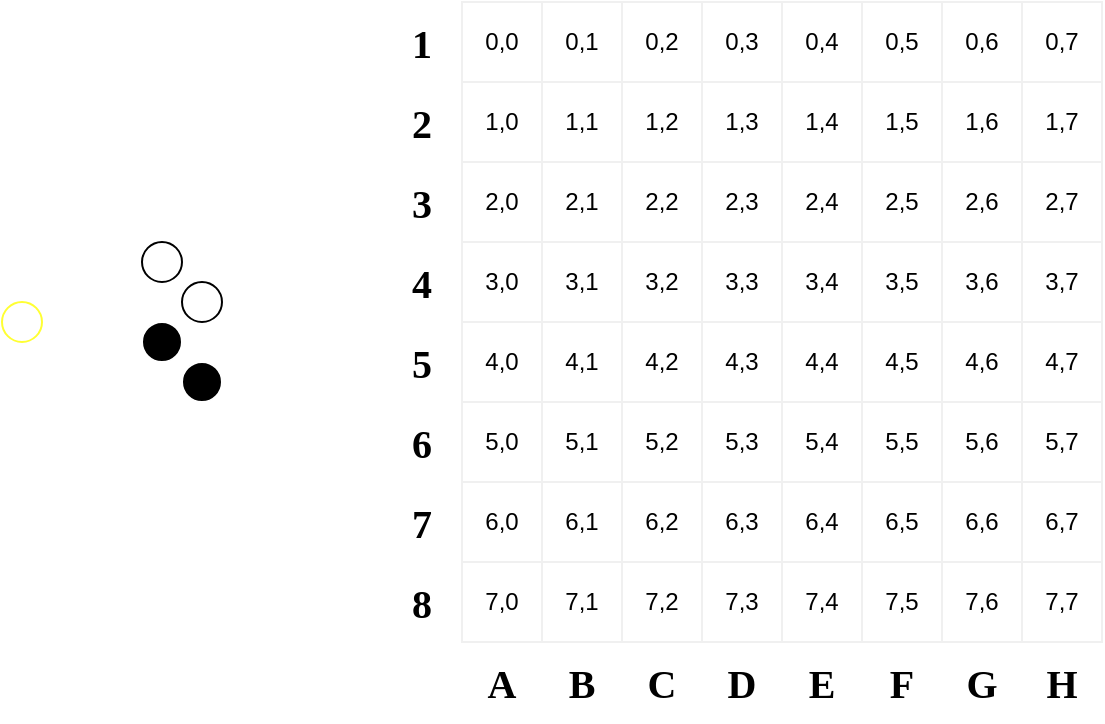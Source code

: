 <mxfile version="14.5.1" type="device"><diagram id="wHiF8AaVu5MVFsBUkrjZ" name="Page-1"><mxGraphModel dx="2385" dy="-515" grid="1" gridSize="10" guides="1" tooltips="1" connect="1" arrows="1" fold="1" page="0" pageScale="1" pageWidth="850" pageHeight="1100" math="0" shadow="0"><root><mxCell id="0"/><mxCell id="1" parent="0"/><mxCell id="rAm6RTbw8UoEOCCI1vid-1" value="" style="group;recursiveResize=0;dropTarget=0;" vertex="1" connectable="0" parent="1"><mxGeometry x="-760.0" y="1200" width="360" height="360" as="geometry"/></mxCell><mxCell id="rAm6RTbw8UoEOCCI1vid-2" value="0,0" style="rounded=0;whiteSpace=wrap;html=1;fillColor=none;strokeColor=#F0F0F0;editable=1;expand=0;resizable=0;movable=1;rotatable=0;cloneable=0;deletable=0;recursiveResize=0;allowArrows=0;connectable=0;" vertex="1" parent="rAm6RTbw8UoEOCCI1vid-1"><mxGeometry x="40" width="40" height="40" as="geometry"/></mxCell><mxCell id="rAm6RTbw8UoEOCCI1vid-3" value="0,1" style="rounded=0;whiteSpace=wrap;html=1;fillColor=none;strokeColor=#F0F0F0;editable=1;expand=0;resizable=0;allowArrows=0;rotatable=0;connectable=0;" vertex="1" parent="rAm6RTbw8UoEOCCI1vid-1"><mxGeometry x="80" width="40" height="40" as="geometry"/></mxCell><mxCell id="rAm6RTbw8UoEOCCI1vid-4" value="0,2" style="rounded=0;whiteSpace=wrap;html=1;fillColor=none;strokeColor=#F0F0F0;editable=1;expand=0;resizable=0;allowArrows=0;rotatable=0;connectable=0;" vertex="1" parent="rAm6RTbw8UoEOCCI1vid-1"><mxGeometry x="120" width="40" height="40" as="geometry"/></mxCell><mxCell id="rAm6RTbw8UoEOCCI1vid-5" value="0,3" style="rounded=0;whiteSpace=wrap;html=1;fillColor=none;strokeColor=#F0F0F0;editable=1;expand=0;resizable=0;allowArrows=0;rotatable=0;connectable=0;" vertex="1" parent="rAm6RTbw8UoEOCCI1vid-1"><mxGeometry x="160" width="40" height="40" as="geometry"/></mxCell><mxCell id="rAm6RTbw8UoEOCCI1vid-6" value="0,4" style="rounded=0;whiteSpace=wrap;html=1;fillColor=none;strokeColor=#F0F0F0;editable=1;expand=0;resizable=0;allowArrows=0;rotatable=0;connectable=0;" vertex="1" parent="rAm6RTbw8UoEOCCI1vid-1"><mxGeometry x="200" width="40" height="40" as="geometry"/></mxCell><mxCell id="rAm6RTbw8UoEOCCI1vid-7" value="0,5" style="rounded=0;whiteSpace=wrap;html=1;fillColor=none;strokeColor=#F0F0F0;editable=1;expand=0;resizable=0;allowArrows=0;rotatable=0;connectable=0;" vertex="1" parent="rAm6RTbw8UoEOCCI1vid-1"><mxGeometry x="240" width="40" height="40" as="geometry"/></mxCell><mxCell id="rAm6RTbw8UoEOCCI1vid-8" value="0,6" style="rounded=0;whiteSpace=wrap;html=1;fillColor=none;strokeColor=#F0F0F0;editable=1;expand=0;resizable=0;allowArrows=0;rotatable=0;connectable=0;" vertex="1" parent="rAm6RTbw8UoEOCCI1vid-1"><mxGeometry x="280" width="40" height="40" as="geometry"/></mxCell><mxCell id="rAm6RTbw8UoEOCCI1vid-9" value="0,7" style="rounded=0;whiteSpace=wrap;html=1;fillColor=none;strokeColor=#F0F0F0;editable=1;expand=0;resizable=0;allowArrows=0;rotatable=0;connectable=0;" vertex="1" parent="rAm6RTbw8UoEOCCI1vid-1"><mxGeometry x="320" width="40" height="40" as="geometry"/></mxCell><mxCell id="rAm6RTbw8UoEOCCI1vid-10" value="1,0" style="rounded=0;whiteSpace=wrap;html=1;fillColor=none;strokeColor=#F0F0F0;editable=1;expand=0;resizable=0;allowArrows=0;rotatable=0;connectable=0;" vertex="1" parent="rAm6RTbw8UoEOCCI1vid-1"><mxGeometry x="40" y="40" width="40" height="40" as="geometry"/></mxCell><mxCell id="rAm6RTbw8UoEOCCI1vid-11" value="1,1" style="rounded=0;whiteSpace=wrap;html=1;fillColor=none;strokeColor=#F0F0F0;editable=1;expand=0;resizable=0;allowArrows=0;rotatable=0;connectable=0;" vertex="1" parent="rAm6RTbw8UoEOCCI1vid-1"><mxGeometry x="80" y="40" width="40" height="40" as="geometry"/></mxCell><mxCell id="rAm6RTbw8UoEOCCI1vid-12" value="1,2" style="rounded=0;whiteSpace=wrap;html=1;fillColor=none;strokeColor=#F0F0F0;editable=1;expand=0;resizable=0;allowArrows=0;rotatable=0;connectable=0;" vertex="1" parent="rAm6RTbw8UoEOCCI1vid-1"><mxGeometry x="120" y="40" width="40" height="40" as="geometry"/></mxCell><mxCell id="rAm6RTbw8UoEOCCI1vid-13" value="1,3" style="rounded=0;whiteSpace=wrap;html=1;fillColor=none;strokeColor=#F0F0F0;editable=1;expand=0;resizable=0;allowArrows=0;rotatable=0;connectable=0;" vertex="1" parent="rAm6RTbw8UoEOCCI1vid-1"><mxGeometry x="160" y="40" width="40" height="40" as="geometry"/></mxCell><mxCell id="rAm6RTbw8UoEOCCI1vid-14" value="1,4" style="rounded=0;whiteSpace=wrap;html=1;fillColor=none;strokeColor=#F0F0F0;editable=1;expand=0;resizable=0;allowArrows=0;rotatable=0;connectable=0;" vertex="1" parent="rAm6RTbw8UoEOCCI1vid-1"><mxGeometry x="200" y="40" width="40" height="40" as="geometry"/></mxCell><mxCell id="rAm6RTbw8UoEOCCI1vid-15" value="1,5" style="rounded=0;whiteSpace=wrap;html=1;fillColor=none;strokeColor=#F0F0F0;editable=1;expand=0;resizable=0;allowArrows=0;rotatable=0;connectable=0;" vertex="1" parent="rAm6RTbw8UoEOCCI1vid-1"><mxGeometry x="240" y="40" width="40" height="40" as="geometry"/></mxCell><mxCell id="rAm6RTbw8UoEOCCI1vid-16" value="1,6" style="rounded=0;whiteSpace=wrap;html=1;fillColor=none;strokeColor=#F0F0F0;editable=1;expand=0;resizable=0;allowArrows=0;rotatable=0;connectable=0;" vertex="1" parent="rAm6RTbw8UoEOCCI1vid-1"><mxGeometry x="280" y="40" width="40" height="40" as="geometry"/></mxCell><mxCell id="rAm6RTbw8UoEOCCI1vid-17" value="1,7" style="rounded=0;whiteSpace=wrap;html=1;fillColor=none;strokeColor=#F0F0F0;editable=1;expand=0;resizable=0;allowArrows=0;rotatable=0;connectable=0;" vertex="1" parent="rAm6RTbw8UoEOCCI1vid-1"><mxGeometry x="320" y="40" width="40" height="40" as="geometry"/></mxCell><mxCell id="rAm6RTbw8UoEOCCI1vid-18" value="2,0" style="rounded=0;whiteSpace=wrap;html=1;fillColor=none;strokeColor=#F0F0F0;editable=1;expand=0;resizable=0;allowArrows=0;rotatable=0;connectable=0;" vertex="1" parent="rAm6RTbw8UoEOCCI1vid-1"><mxGeometry x="40" y="80" width="40" height="40" as="geometry"/></mxCell><mxCell id="rAm6RTbw8UoEOCCI1vid-19" value="2,1" style="rounded=0;whiteSpace=wrap;html=1;fillColor=none;strokeColor=#F0F0F0;editable=1;expand=0;resizable=0;allowArrows=0;rotatable=0;connectable=0;" vertex="1" parent="rAm6RTbw8UoEOCCI1vid-1"><mxGeometry x="80" y="80" width="40" height="40" as="geometry"/></mxCell><mxCell id="rAm6RTbw8UoEOCCI1vid-20" value="2,2" style="rounded=0;whiteSpace=wrap;html=1;fillColor=none;strokeColor=#F0F0F0;editable=1;expand=0;resizable=0;allowArrows=0;rotatable=0;connectable=0;" vertex="1" parent="rAm6RTbw8UoEOCCI1vid-1"><mxGeometry x="120" y="80" width="40" height="40" as="geometry"/></mxCell><mxCell id="rAm6RTbw8UoEOCCI1vid-21" value="2,3" style="rounded=0;whiteSpace=wrap;html=1;fillColor=none;strokeColor=#F0F0F0;editable=1;expand=0;resizable=0;allowArrows=0;rotatable=0;connectable=0;" vertex="1" parent="rAm6RTbw8UoEOCCI1vid-1"><mxGeometry x="160" y="80" width="40" height="40" as="geometry"/></mxCell><mxCell id="rAm6RTbw8UoEOCCI1vid-22" value="2,4" style="rounded=0;whiteSpace=wrap;html=1;fillColor=none;strokeColor=#F0F0F0;editable=1;expand=0;resizable=0;allowArrows=0;rotatable=0;connectable=0;" vertex="1" parent="rAm6RTbw8UoEOCCI1vid-1"><mxGeometry x="200" y="80" width="40" height="40" as="geometry"/></mxCell><mxCell id="rAm6RTbw8UoEOCCI1vid-23" value="2,5" style="rounded=0;whiteSpace=wrap;html=1;fillColor=none;strokeColor=#F0F0F0;editable=1;expand=0;resizable=0;allowArrows=0;rotatable=0;connectable=0;" vertex="1" parent="rAm6RTbw8UoEOCCI1vid-1"><mxGeometry x="240" y="80" width="40" height="40" as="geometry"/></mxCell><mxCell id="rAm6RTbw8UoEOCCI1vid-24" value="2,6" style="rounded=0;whiteSpace=wrap;html=1;fillColor=none;strokeColor=#F0F0F0;editable=1;expand=0;resizable=0;allowArrows=0;rotatable=0;connectable=0;" vertex="1" parent="rAm6RTbw8UoEOCCI1vid-1"><mxGeometry x="280" y="80" width="40" height="40" as="geometry"/></mxCell><mxCell id="rAm6RTbw8UoEOCCI1vid-25" value="2,7" style="rounded=0;whiteSpace=wrap;html=1;fillColor=none;strokeColor=#F0F0F0;editable=1;expand=0;resizable=0;allowArrows=0;rotatable=0;connectable=0;" vertex="1" parent="rAm6RTbw8UoEOCCI1vid-1"><mxGeometry x="320" y="80" width="40" height="40" as="geometry"/></mxCell><mxCell id="rAm6RTbw8UoEOCCI1vid-26" value="3,0" style="rounded=0;whiteSpace=wrap;html=1;fillColor=none;strokeColor=#F0F0F0;editable=1;expand=0;resizable=0;allowArrows=0;rotatable=0;connectable=0;" vertex="1" parent="rAm6RTbw8UoEOCCI1vid-1"><mxGeometry x="40" y="120" width="40" height="40" as="geometry"/></mxCell><mxCell id="rAm6RTbw8UoEOCCI1vid-27" value="3,1" style="rounded=0;whiteSpace=wrap;html=1;fillColor=none;strokeColor=#F0F0F0;editable=1;expand=0;resizable=0;allowArrows=0;rotatable=0;connectable=0;" vertex="1" parent="rAm6RTbw8UoEOCCI1vid-1"><mxGeometry x="80" y="120" width="40" height="40" as="geometry"/></mxCell><mxCell id="rAm6RTbw8UoEOCCI1vid-28" value="3,2" style="rounded=0;whiteSpace=wrap;html=1;fillColor=none;strokeColor=#F0F0F0;editable=1;expand=0;resizable=0;allowArrows=0;rotatable=0;connectable=0;" vertex="1" parent="rAm6RTbw8UoEOCCI1vid-1"><mxGeometry x="120" y="120" width="40" height="40" as="geometry"/></mxCell><mxCell id="rAm6RTbw8UoEOCCI1vid-29" value="3,3" style="rounded=0;whiteSpace=wrap;html=1;fillColor=none;strokeColor=#F0F0F0;editable=1;expand=0;resizable=0;allowArrows=0;rotatable=0;connectable=0;" vertex="1" parent="rAm6RTbw8UoEOCCI1vid-1"><mxGeometry x="160" y="120" width="40" height="40" as="geometry"/></mxCell><mxCell id="rAm6RTbw8UoEOCCI1vid-30" value="3,4" style="rounded=0;whiteSpace=wrap;html=1;fillColor=none;strokeColor=#F0F0F0;editable=1;expand=0;resizable=0;allowArrows=0;rotatable=0;connectable=0;" vertex="1" parent="rAm6RTbw8UoEOCCI1vid-1"><mxGeometry x="200" y="120" width="40" height="40" as="geometry"/></mxCell><mxCell id="rAm6RTbw8UoEOCCI1vid-31" value="3,5" style="rounded=0;whiteSpace=wrap;html=1;fillColor=none;strokeColor=#F0F0F0;editable=1;expand=0;resizable=0;allowArrows=0;rotatable=0;connectable=0;" vertex="1" parent="rAm6RTbw8UoEOCCI1vid-1"><mxGeometry x="240" y="120" width="40" height="40" as="geometry"/></mxCell><mxCell id="rAm6RTbw8UoEOCCI1vid-32" value="3,6" style="rounded=0;whiteSpace=wrap;html=1;fillColor=none;strokeColor=#F0F0F0;editable=1;expand=0;resizable=0;allowArrows=0;rotatable=0;connectable=0;" vertex="1" parent="rAm6RTbw8UoEOCCI1vid-1"><mxGeometry x="280" y="120" width="40" height="40" as="geometry"/></mxCell><mxCell id="rAm6RTbw8UoEOCCI1vid-33" value="3,7" style="rounded=0;whiteSpace=wrap;html=1;fillColor=none;strokeColor=#F0F0F0;editable=1;expand=0;resizable=0;allowArrows=0;rotatable=0;connectable=0;" vertex="1" parent="rAm6RTbw8UoEOCCI1vid-1"><mxGeometry x="320" y="120" width="40" height="40" as="geometry"/></mxCell><mxCell id="rAm6RTbw8UoEOCCI1vid-34" value="4,0" style="rounded=0;whiteSpace=wrap;html=1;fillColor=none;strokeColor=#F0F0F0;editable=1;expand=0;resizable=0;allowArrows=0;rotatable=0;connectable=0;" vertex="1" parent="rAm6RTbw8UoEOCCI1vid-1"><mxGeometry x="40" y="160" width="40" height="40" as="geometry"/></mxCell><mxCell id="rAm6RTbw8UoEOCCI1vid-35" value="4,1" style="rounded=0;whiteSpace=wrap;html=1;fillColor=none;strokeColor=#F0F0F0;editable=1;expand=0;resizable=0;allowArrows=0;rotatable=0;connectable=0;" vertex="1" parent="rAm6RTbw8UoEOCCI1vid-1"><mxGeometry x="80" y="160" width="40" height="40" as="geometry"/></mxCell><mxCell id="rAm6RTbw8UoEOCCI1vid-36" value="4,2" style="rounded=0;whiteSpace=wrap;html=1;fillColor=none;strokeColor=#F0F0F0;editable=1;expand=0;resizable=0;allowArrows=0;rotatable=0;connectable=0;" vertex="1" parent="rAm6RTbw8UoEOCCI1vid-1"><mxGeometry x="120" y="160" width="40" height="40" as="geometry"/></mxCell><mxCell id="rAm6RTbw8UoEOCCI1vid-37" value="4,3" style="rounded=0;whiteSpace=wrap;html=1;fillColor=none;strokeColor=#F0F0F0;editable=1;expand=0;resizable=0;allowArrows=0;rotatable=0;connectable=0;" vertex="1" parent="rAm6RTbw8UoEOCCI1vid-1"><mxGeometry x="160" y="160" width="40" height="40" as="geometry"/></mxCell><mxCell id="rAm6RTbw8UoEOCCI1vid-38" value="4,4" style="rounded=0;whiteSpace=wrap;html=1;fillColor=none;strokeColor=#F0F0F0;editable=1;expand=0;resizable=0;allowArrows=0;rotatable=0;connectable=0;" vertex="1" parent="rAm6RTbw8UoEOCCI1vid-1"><mxGeometry x="200" y="160" width="40" height="40" as="geometry"/></mxCell><mxCell id="rAm6RTbw8UoEOCCI1vid-39" value="4,5" style="rounded=0;whiteSpace=wrap;html=1;fillColor=none;strokeColor=#F0F0F0;editable=1;expand=0;resizable=0;allowArrows=0;rotatable=0;connectable=0;" vertex="1" parent="rAm6RTbw8UoEOCCI1vid-1"><mxGeometry x="240" y="160" width="40" height="40" as="geometry"/></mxCell><mxCell id="rAm6RTbw8UoEOCCI1vid-40" value="4,6" style="rounded=0;whiteSpace=wrap;html=1;fillColor=none;strokeColor=#F0F0F0;editable=1;expand=0;resizable=0;allowArrows=0;rotatable=0;connectable=0;" vertex="1" parent="rAm6RTbw8UoEOCCI1vid-1"><mxGeometry x="280" y="160" width="40" height="40" as="geometry"/></mxCell><mxCell id="rAm6RTbw8UoEOCCI1vid-41" value="4,7" style="rounded=0;whiteSpace=wrap;html=1;fillColor=none;strokeColor=#F0F0F0;editable=1;expand=0;resizable=0;allowArrows=0;rotatable=0;connectable=0;" vertex="1" parent="rAm6RTbw8UoEOCCI1vid-1"><mxGeometry x="320" y="160" width="40" height="40" as="geometry"/></mxCell><mxCell id="rAm6RTbw8UoEOCCI1vid-42" value="5,0" style="rounded=0;whiteSpace=wrap;html=1;fillColor=none;strokeColor=#F0F0F0;editable=1;expand=0;resizable=0;allowArrows=0;rotatable=0;connectable=0;" vertex="1" parent="rAm6RTbw8UoEOCCI1vid-1"><mxGeometry x="40" y="200" width="40" height="40" as="geometry"/></mxCell><mxCell id="rAm6RTbw8UoEOCCI1vid-43" value="5,1" style="rounded=0;whiteSpace=wrap;html=1;fillColor=none;strokeColor=#F0F0F0;editable=1;expand=0;resizable=0;allowArrows=0;rotatable=0;connectable=0;" vertex="1" parent="rAm6RTbw8UoEOCCI1vid-1"><mxGeometry x="80" y="200" width="40" height="40" as="geometry"/></mxCell><mxCell id="rAm6RTbw8UoEOCCI1vid-44" value="5,2" style="rounded=0;whiteSpace=wrap;html=1;fillColor=none;strokeColor=#F0F0F0;editable=1;expand=0;resizable=0;allowArrows=0;rotatable=0;connectable=0;" vertex="1" parent="rAm6RTbw8UoEOCCI1vid-1"><mxGeometry x="120" y="200" width="40" height="40" as="geometry"/></mxCell><mxCell id="rAm6RTbw8UoEOCCI1vid-45" value="5,3" style="rounded=0;whiteSpace=wrap;html=1;fillColor=none;strokeColor=#F0F0F0;editable=1;expand=0;resizable=0;allowArrows=0;rotatable=0;connectable=0;" vertex="1" parent="rAm6RTbw8UoEOCCI1vid-1"><mxGeometry x="160" y="200" width="40" height="40" as="geometry"/></mxCell><mxCell id="rAm6RTbw8UoEOCCI1vid-46" value="5,4" style="rounded=0;whiteSpace=wrap;html=1;fillColor=none;strokeColor=#F0F0F0;editable=1;expand=0;resizable=0;allowArrows=0;rotatable=0;connectable=0;" vertex="1" parent="rAm6RTbw8UoEOCCI1vid-1"><mxGeometry x="200" y="200" width="40" height="40" as="geometry"/></mxCell><mxCell id="rAm6RTbw8UoEOCCI1vid-47" value="5,5" style="rounded=0;whiteSpace=wrap;html=1;fillColor=none;strokeColor=#F0F0F0;editable=1;expand=0;resizable=0;allowArrows=0;rotatable=0;connectable=0;" vertex="1" parent="rAm6RTbw8UoEOCCI1vid-1"><mxGeometry x="240" y="200" width="40" height="40" as="geometry"/></mxCell><mxCell id="rAm6RTbw8UoEOCCI1vid-48" value="5,6" style="rounded=0;whiteSpace=wrap;html=1;fillColor=none;strokeColor=#F0F0F0;editable=1;expand=0;resizable=0;allowArrows=0;rotatable=0;connectable=0;" vertex="1" parent="rAm6RTbw8UoEOCCI1vid-1"><mxGeometry x="280" y="200" width="40" height="40" as="geometry"/></mxCell><mxCell id="rAm6RTbw8UoEOCCI1vid-49" value="5,7" style="rounded=0;whiteSpace=wrap;html=1;fillColor=none;strokeColor=#F0F0F0;editable=1;expand=0;resizable=0;allowArrows=0;rotatable=0;connectable=0;" vertex="1" parent="rAm6RTbw8UoEOCCI1vid-1"><mxGeometry x="320" y="200" width="40" height="40" as="geometry"/></mxCell><mxCell id="rAm6RTbw8UoEOCCI1vid-50" value="6,0" style="rounded=0;whiteSpace=wrap;html=1;fillColor=none;strokeColor=#F0F0F0;editable=1;expand=0;resizable=0;allowArrows=0;rotatable=0;connectable=0;" vertex="1" parent="rAm6RTbw8UoEOCCI1vid-1"><mxGeometry x="40" y="240" width="40" height="40" as="geometry"/></mxCell><mxCell id="rAm6RTbw8UoEOCCI1vid-51" value="6,1" style="rounded=0;whiteSpace=wrap;html=1;fillColor=none;strokeColor=#F0F0F0;editable=1;expand=0;resizable=0;allowArrows=0;rotatable=0;connectable=0;" vertex="1" parent="rAm6RTbw8UoEOCCI1vid-1"><mxGeometry x="80" y="240" width="40" height="40" as="geometry"/></mxCell><mxCell id="rAm6RTbw8UoEOCCI1vid-52" value="6,2" style="rounded=0;whiteSpace=wrap;html=1;fillColor=none;strokeColor=#F0F0F0;editable=1;expand=0;resizable=0;allowArrows=0;rotatable=0;connectable=0;" vertex="1" parent="rAm6RTbw8UoEOCCI1vid-1"><mxGeometry x="120" y="240" width="40" height="40" as="geometry"/></mxCell><mxCell id="rAm6RTbw8UoEOCCI1vid-53" value="6,3" style="rounded=0;whiteSpace=wrap;html=1;fillColor=none;strokeColor=#F0F0F0;editable=1;expand=0;resizable=0;allowArrows=0;rotatable=0;connectable=0;" vertex="1" parent="rAm6RTbw8UoEOCCI1vid-1"><mxGeometry x="160" y="240" width="40" height="40" as="geometry"/></mxCell><mxCell id="rAm6RTbw8UoEOCCI1vid-54" value="6,4" style="rounded=0;whiteSpace=wrap;html=1;fillColor=none;strokeColor=#F0F0F0;editable=1;expand=0;resizable=0;allowArrows=0;rotatable=0;connectable=0;" vertex="1" parent="rAm6RTbw8UoEOCCI1vid-1"><mxGeometry x="200" y="240" width="40" height="40" as="geometry"/></mxCell><mxCell id="rAm6RTbw8UoEOCCI1vid-55" value="6,5" style="rounded=0;whiteSpace=wrap;html=1;fillColor=none;strokeColor=#F0F0F0;editable=1;expand=0;resizable=0;allowArrows=0;rotatable=0;connectable=0;" vertex="1" parent="rAm6RTbw8UoEOCCI1vid-1"><mxGeometry x="240" y="240" width="40" height="40" as="geometry"/></mxCell><mxCell id="rAm6RTbw8UoEOCCI1vid-56" value="6,6" style="rounded=0;whiteSpace=wrap;html=1;fillColor=none;strokeColor=#F0F0F0;editable=1;expand=0;resizable=0;allowArrows=0;rotatable=0;connectable=0;" vertex="1" parent="rAm6RTbw8UoEOCCI1vid-1"><mxGeometry x="280" y="240" width="40" height="40" as="geometry"/></mxCell><mxCell id="rAm6RTbw8UoEOCCI1vid-57" value="6,7" style="rounded=0;whiteSpace=wrap;html=1;fillColor=none;strokeColor=#F0F0F0;editable=1;expand=0;resizable=0;allowArrows=0;rotatable=0;connectable=0;" vertex="1" parent="rAm6RTbw8UoEOCCI1vid-1"><mxGeometry x="320" y="240" width="40" height="40" as="geometry"/></mxCell><mxCell id="rAm6RTbw8UoEOCCI1vid-58" value="7,0" style="rounded=0;whiteSpace=wrap;html=1;fillColor=none;strokeColor=#F0F0F0;editable=1;expand=0;resizable=0;allowArrows=0;rotatable=0;connectable=0;" vertex="1" parent="rAm6RTbw8UoEOCCI1vid-1"><mxGeometry x="40" y="280" width="40" height="40" as="geometry"/></mxCell><mxCell id="rAm6RTbw8UoEOCCI1vid-59" value="7,1" style="rounded=0;whiteSpace=wrap;html=1;fillColor=none;strokeColor=#F0F0F0;editable=1;expand=0;resizable=0;allowArrows=0;rotatable=0;connectable=0;" vertex="1" parent="rAm6RTbw8UoEOCCI1vid-1"><mxGeometry x="80" y="280" width="40" height="40" as="geometry"/></mxCell><mxCell id="rAm6RTbw8UoEOCCI1vid-60" value="7,2" style="rounded=0;whiteSpace=wrap;html=1;fillColor=none;strokeColor=#F0F0F0;editable=1;expand=0;resizable=0;allowArrows=0;rotatable=0;connectable=0;" vertex="1" parent="rAm6RTbw8UoEOCCI1vid-1"><mxGeometry x="120" y="280" width="40" height="40" as="geometry"/></mxCell><mxCell id="rAm6RTbw8UoEOCCI1vid-61" value="7,3" style="rounded=0;whiteSpace=wrap;html=1;fillColor=none;strokeColor=#F0F0F0;editable=1;expand=0;resizable=0;allowArrows=0;rotatable=0;connectable=0;" vertex="1" parent="rAm6RTbw8UoEOCCI1vid-1"><mxGeometry x="160" y="280" width="40" height="40" as="geometry"/></mxCell><mxCell id="rAm6RTbw8UoEOCCI1vid-62" value="7,4" style="rounded=0;whiteSpace=wrap;html=1;fillColor=none;strokeColor=#F0F0F0;editable=1;expand=0;resizable=0;allowArrows=0;rotatable=0;connectable=0;" vertex="1" parent="rAm6RTbw8UoEOCCI1vid-1"><mxGeometry x="200" y="280" width="40" height="40" as="geometry"/></mxCell><mxCell id="rAm6RTbw8UoEOCCI1vid-63" value="7,5" style="rounded=0;whiteSpace=wrap;html=1;fillColor=none;strokeColor=#F0F0F0;editable=1;expand=0;resizable=0;allowArrows=0;rotatable=0;connectable=0;" vertex="1" parent="rAm6RTbw8UoEOCCI1vid-1"><mxGeometry x="240" y="280" width="40" height="40" as="geometry"/></mxCell><mxCell id="rAm6RTbw8UoEOCCI1vid-64" value="7,6" style="rounded=0;whiteSpace=wrap;html=1;fillColor=none;strokeColor=#F0F0F0;editable=1;expand=0;resizable=0;allowArrows=0;rotatable=0;connectable=0;" vertex="1" parent="rAm6RTbw8UoEOCCI1vid-1"><mxGeometry x="280" y="280" width="40" height="40" as="geometry"/></mxCell><mxCell id="rAm6RTbw8UoEOCCI1vid-65" value="7,7" style="rounded=0;whiteSpace=wrap;html=1;fillColor=none;strokeColor=#F0F0F0;editable=1;expand=0;resizable=0;allowArrows=0;rotatable=0;connectable=0;" vertex="1" parent="rAm6RTbw8UoEOCCI1vid-1"><mxGeometry x="320" y="280" width="40" height="40" as="geometry"/></mxCell><mxCell id="rAm6RTbw8UoEOCCI1vid-66" value="1" style="text;html=1;strokeColor=none;fillColor=none;align=center;verticalAlign=middle;whiteSpace=wrap;rounded=0;fontStyle=1;fontFamily=Lucida Console;fontSize=20;allowArrows=0;connectable=0;recursiveResize=0;expand=0;resizable=0;rotatable=0;" vertex="1" parent="rAm6RTbw8UoEOCCI1vid-1"><mxGeometry width="40" height="40" as="geometry"/></mxCell><mxCell id="rAm6RTbw8UoEOCCI1vid-67" value="2" style="text;html=1;strokeColor=none;fillColor=none;align=center;verticalAlign=middle;whiteSpace=wrap;rounded=0;fontStyle=1;fontFamily=Lucida Console;fontSize=20;allowArrows=0;connectable=0;recursiveResize=0;expand=0;resizable=0;rotatable=0;" vertex="1" parent="rAm6RTbw8UoEOCCI1vid-1"><mxGeometry y="40" width="40" height="40" as="geometry"/></mxCell><mxCell id="rAm6RTbw8UoEOCCI1vid-68" value="3" style="text;html=1;strokeColor=none;fillColor=none;align=center;verticalAlign=middle;whiteSpace=wrap;rounded=0;fontStyle=1;fontFamily=Lucida Console;fontSize=20;allowArrows=0;connectable=0;recursiveResize=0;expand=0;resizable=0;rotatable=0;" vertex="1" parent="rAm6RTbw8UoEOCCI1vid-1"><mxGeometry y="80" width="40" height="40" as="geometry"/></mxCell><mxCell id="rAm6RTbw8UoEOCCI1vid-69" value="4" style="text;html=1;strokeColor=none;fillColor=none;align=center;verticalAlign=middle;whiteSpace=wrap;rounded=0;fontStyle=1;fontFamily=Lucida Console;fontSize=20;allowArrows=0;connectable=0;recursiveResize=0;expand=0;resizable=0;rotatable=0;" vertex="1" parent="rAm6RTbw8UoEOCCI1vid-1"><mxGeometry y="120" width="40" height="40" as="geometry"/></mxCell><mxCell id="rAm6RTbw8UoEOCCI1vid-70" value="5" style="text;html=1;strokeColor=none;fillColor=none;align=center;verticalAlign=middle;whiteSpace=wrap;rounded=0;fontStyle=1;fontFamily=Lucida Console;fontSize=20;allowArrows=0;connectable=0;recursiveResize=0;expand=0;resizable=0;rotatable=0;" vertex="1" parent="rAm6RTbw8UoEOCCI1vid-1"><mxGeometry y="160" width="40" height="40" as="geometry"/></mxCell><mxCell id="rAm6RTbw8UoEOCCI1vid-71" value="6" style="text;html=1;strokeColor=none;fillColor=none;align=center;verticalAlign=middle;whiteSpace=wrap;rounded=0;fontStyle=1;fontFamily=Lucida Console;fontSize=20;allowArrows=0;connectable=0;recursiveResize=0;expand=0;resizable=0;rotatable=0;" vertex="1" parent="rAm6RTbw8UoEOCCI1vid-1"><mxGeometry y="200" width="40" height="40" as="geometry"/></mxCell><mxCell id="rAm6RTbw8UoEOCCI1vid-72" value="7" style="text;html=1;strokeColor=none;fillColor=none;align=center;verticalAlign=middle;whiteSpace=wrap;rounded=0;fontStyle=1;fontFamily=Lucida Console;fontSize=20;allowArrows=0;connectable=0;recursiveResize=0;expand=0;resizable=0;rotatable=0;" vertex="1" parent="rAm6RTbw8UoEOCCI1vid-1"><mxGeometry y="240" width="40" height="40" as="geometry"/></mxCell><mxCell id="rAm6RTbw8UoEOCCI1vid-73" value="8" style="text;html=1;strokeColor=none;fillColor=none;align=center;verticalAlign=middle;whiteSpace=wrap;rounded=0;fontStyle=1;fontFamily=Lucida Console;fontSize=20;allowArrows=0;connectable=0;recursiveResize=0;expand=0;resizable=0;rotatable=0;" vertex="1" parent="rAm6RTbw8UoEOCCI1vid-1"><mxGeometry y="280" width="40" height="40" as="geometry"/></mxCell><mxCell id="rAm6RTbw8UoEOCCI1vid-74" value="A" style="text;html=1;strokeColor=none;fillColor=none;align=center;verticalAlign=middle;whiteSpace=wrap;rounded=0;fontStyle=1;fontFamily=Lucida Console;fontSize=20;allowArrows=0;connectable=0;recursiveResize=0;expand=0;resizable=0;rotatable=0;" vertex="1" parent="rAm6RTbw8UoEOCCI1vid-1"><mxGeometry x="40" y="320" width="40" height="40" as="geometry"/></mxCell><mxCell id="rAm6RTbw8UoEOCCI1vid-75" value="B" style="text;html=1;strokeColor=none;fillColor=none;align=center;verticalAlign=middle;whiteSpace=wrap;rounded=0;fontStyle=1;fontFamily=Lucida Console;fontSize=20;allowArrows=0;connectable=0;recursiveResize=0;expand=0;resizable=0;rotatable=0;" vertex="1" parent="rAm6RTbw8UoEOCCI1vid-1"><mxGeometry x="80" y="320" width="40" height="40" as="geometry"/></mxCell><mxCell id="rAm6RTbw8UoEOCCI1vid-76" value="C" style="text;html=1;strokeColor=none;fillColor=none;align=center;verticalAlign=middle;whiteSpace=wrap;rounded=0;fontStyle=1;fontFamily=Lucida Console;fontSize=20;allowArrows=0;connectable=0;recursiveResize=0;expand=0;resizable=0;rotatable=0;" vertex="1" parent="rAm6RTbw8UoEOCCI1vid-1"><mxGeometry x="120" y="320" width="40" height="40" as="geometry"/></mxCell><mxCell id="rAm6RTbw8UoEOCCI1vid-77" value="D" style="text;html=1;strokeColor=none;fillColor=none;align=center;verticalAlign=middle;whiteSpace=wrap;rounded=0;fontStyle=1;fontFamily=Lucida Console;fontSize=20;allowArrows=0;connectable=0;recursiveResize=0;expand=0;resizable=0;rotatable=0;" vertex="1" parent="rAm6RTbw8UoEOCCI1vid-1"><mxGeometry x="160" y="320" width="40" height="40" as="geometry"/></mxCell><mxCell id="rAm6RTbw8UoEOCCI1vid-78" value="E" style="text;html=1;strokeColor=none;fillColor=none;align=center;verticalAlign=middle;whiteSpace=wrap;rounded=0;fontStyle=1;fontFamily=Lucida Console;fontSize=20;allowArrows=0;connectable=0;recursiveResize=0;expand=0;resizable=0;rotatable=0;" vertex="1" parent="rAm6RTbw8UoEOCCI1vid-1"><mxGeometry x="200" y="320" width="40" height="40" as="geometry"/></mxCell><mxCell id="rAm6RTbw8UoEOCCI1vid-79" value="F" style="text;html=1;strokeColor=none;fillColor=none;align=center;verticalAlign=middle;whiteSpace=wrap;rounded=0;fontStyle=1;fontFamily=Lucida Console;fontSize=20;allowArrows=0;connectable=0;recursiveResize=0;expand=0;resizable=0;rotatable=0;" vertex="1" parent="rAm6RTbw8UoEOCCI1vid-1"><mxGeometry x="240" y="320" width="40" height="40" as="geometry"/></mxCell><mxCell id="rAm6RTbw8UoEOCCI1vid-80" value="G" style="text;html=1;strokeColor=none;fillColor=none;align=center;verticalAlign=middle;whiteSpace=wrap;rounded=0;fontStyle=1;fontFamily=Lucida Console;fontSize=20;allowArrows=0;connectable=0;recursiveResize=0;expand=0;resizable=0;rotatable=0;" vertex="1" parent="rAm6RTbw8UoEOCCI1vid-1"><mxGeometry x="280" y="320" width="40" height="40" as="geometry"/></mxCell><mxCell id="rAm6RTbw8UoEOCCI1vid-81" value="H" style="text;html=1;strokeColor=none;fillColor=none;align=center;verticalAlign=middle;whiteSpace=wrap;rounded=0;fontStyle=1;fontFamily=Lucida Console;fontSize=20;allowArrows=0;connectable=0;recursiveResize=0;expand=0;resizable=0;rotatable=0;" vertex="1" parent="rAm6RTbw8UoEOCCI1vid-1"><mxGeometry x="320" y="320" width="40" height="40" as="geometry"/></mxCell><mxCell id="rAm6RTbw8UoEOCCI1vid-82" value="" style="ellipse;whiteSpace=wrap;html=1;aspect=fixed;fillColor=#FFFFFF;strokeColor=#000000;" vertex="1" parent="1"><mxGeometry x="-880" y="1320" width="20" height="20" as="geometry"/></mxCell><mxCell id="rAm6RTbw8UoEOCCI1vid-83" value="" style="ellipse;whiteSpace=wrap;html=1;aspect=fixed;fillColor=#000000;strokeColor=#FFFFFF;" vertex="1" parent="1"><mxGeometry x="-880" y="1360" width="20" height="20" as="geometry"/></mxCell><mxCell id="rAm6RTbw8UoEOCCI1vid-84" value="" style="ellipse;whiteSpace=wrap;html=1;aspect=fixed;fillColor=none;strokeColor=#FFFF33;" vertex="1" parent="1"><mxGeometry x="-950" y="1350" width="20" height="20" as="geometry"/></mxCell><mxCell id="rAm6RTbw8UoEOCCI1vid-89" value="" style="ellipse;whiteSpace=wrap;html=1;aspect=fixed;fillColor=#FFFFFF;strokeColor=#000000;" vertex="1" parent="1"><mxGeometry x="-860" y="1340" width="20" height="20" as="geometry"/></mxCell><mxCell id="rAm6RTbw8UoEOCCI1vid-90" value="" style="ellipse;whiteSpace=wrap;html=1;aspect=fixed;fillColor=#000000;strokeColor=#FFFFFF;" vertex="1" parent="1"><mxGeometry x="-860" y="1380" width="20" height="20" as="geometry"/></mxCell></root></mxGraphModel></diagram></mxfile>